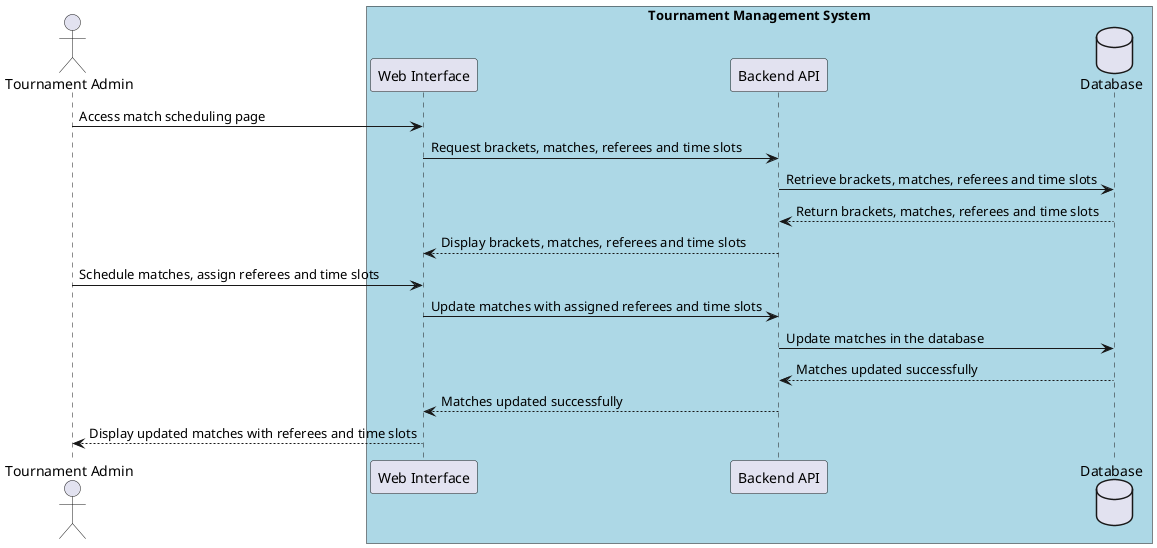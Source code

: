 @startuml

actor "Tournament Admin" as admin

box "Tournament Management System" #LightBlue
  participant "Web Interface" as web
  participant "Backend API" as api
  database "Database" as db
end box

admin -> web : Access match scheduling page
web -> api : Request brackets, matches, referees and time slots
api -> db : Retrieve brackets, matches, referees and time slots
db --> api : Return brackets, matches, referees and time slots
api --> web : Display brackets, matches, referees and time slots

admin -> web : Schedule matches, assign referees and time slots
web -> api : Update matches with assigned referees and time slots
api -> db : Update matches in the database
db --> api : Matches updated successfully
api --> web : Matches updated successfully
web --> admin : Display updated matches with referees and time slots
@enduml



This diagram illustrates the process of a tournament administrator scheduling matches for each bracket, assigning
referees, and allocating time slots to ensure the smooth running of the tournament. The administrator accesses the
match scheduling page on the web interface, which requests the brackets, matches, referees, and time slots from the
backend API. The API retrieves this information from the database and sends it back to the web interface, which displays
 it to the administrator.

The administrator then schedules matches, assigns referees, and allocates time slots through the web interface, which
sends a request to the API to update the matches with the assigned referees and time slots. The API updates the matches
in the database, and once the matches are updated successfully, the API sends a response back to the web interface,
which displays the updated matches with referees and time slots to the tournament administrator.